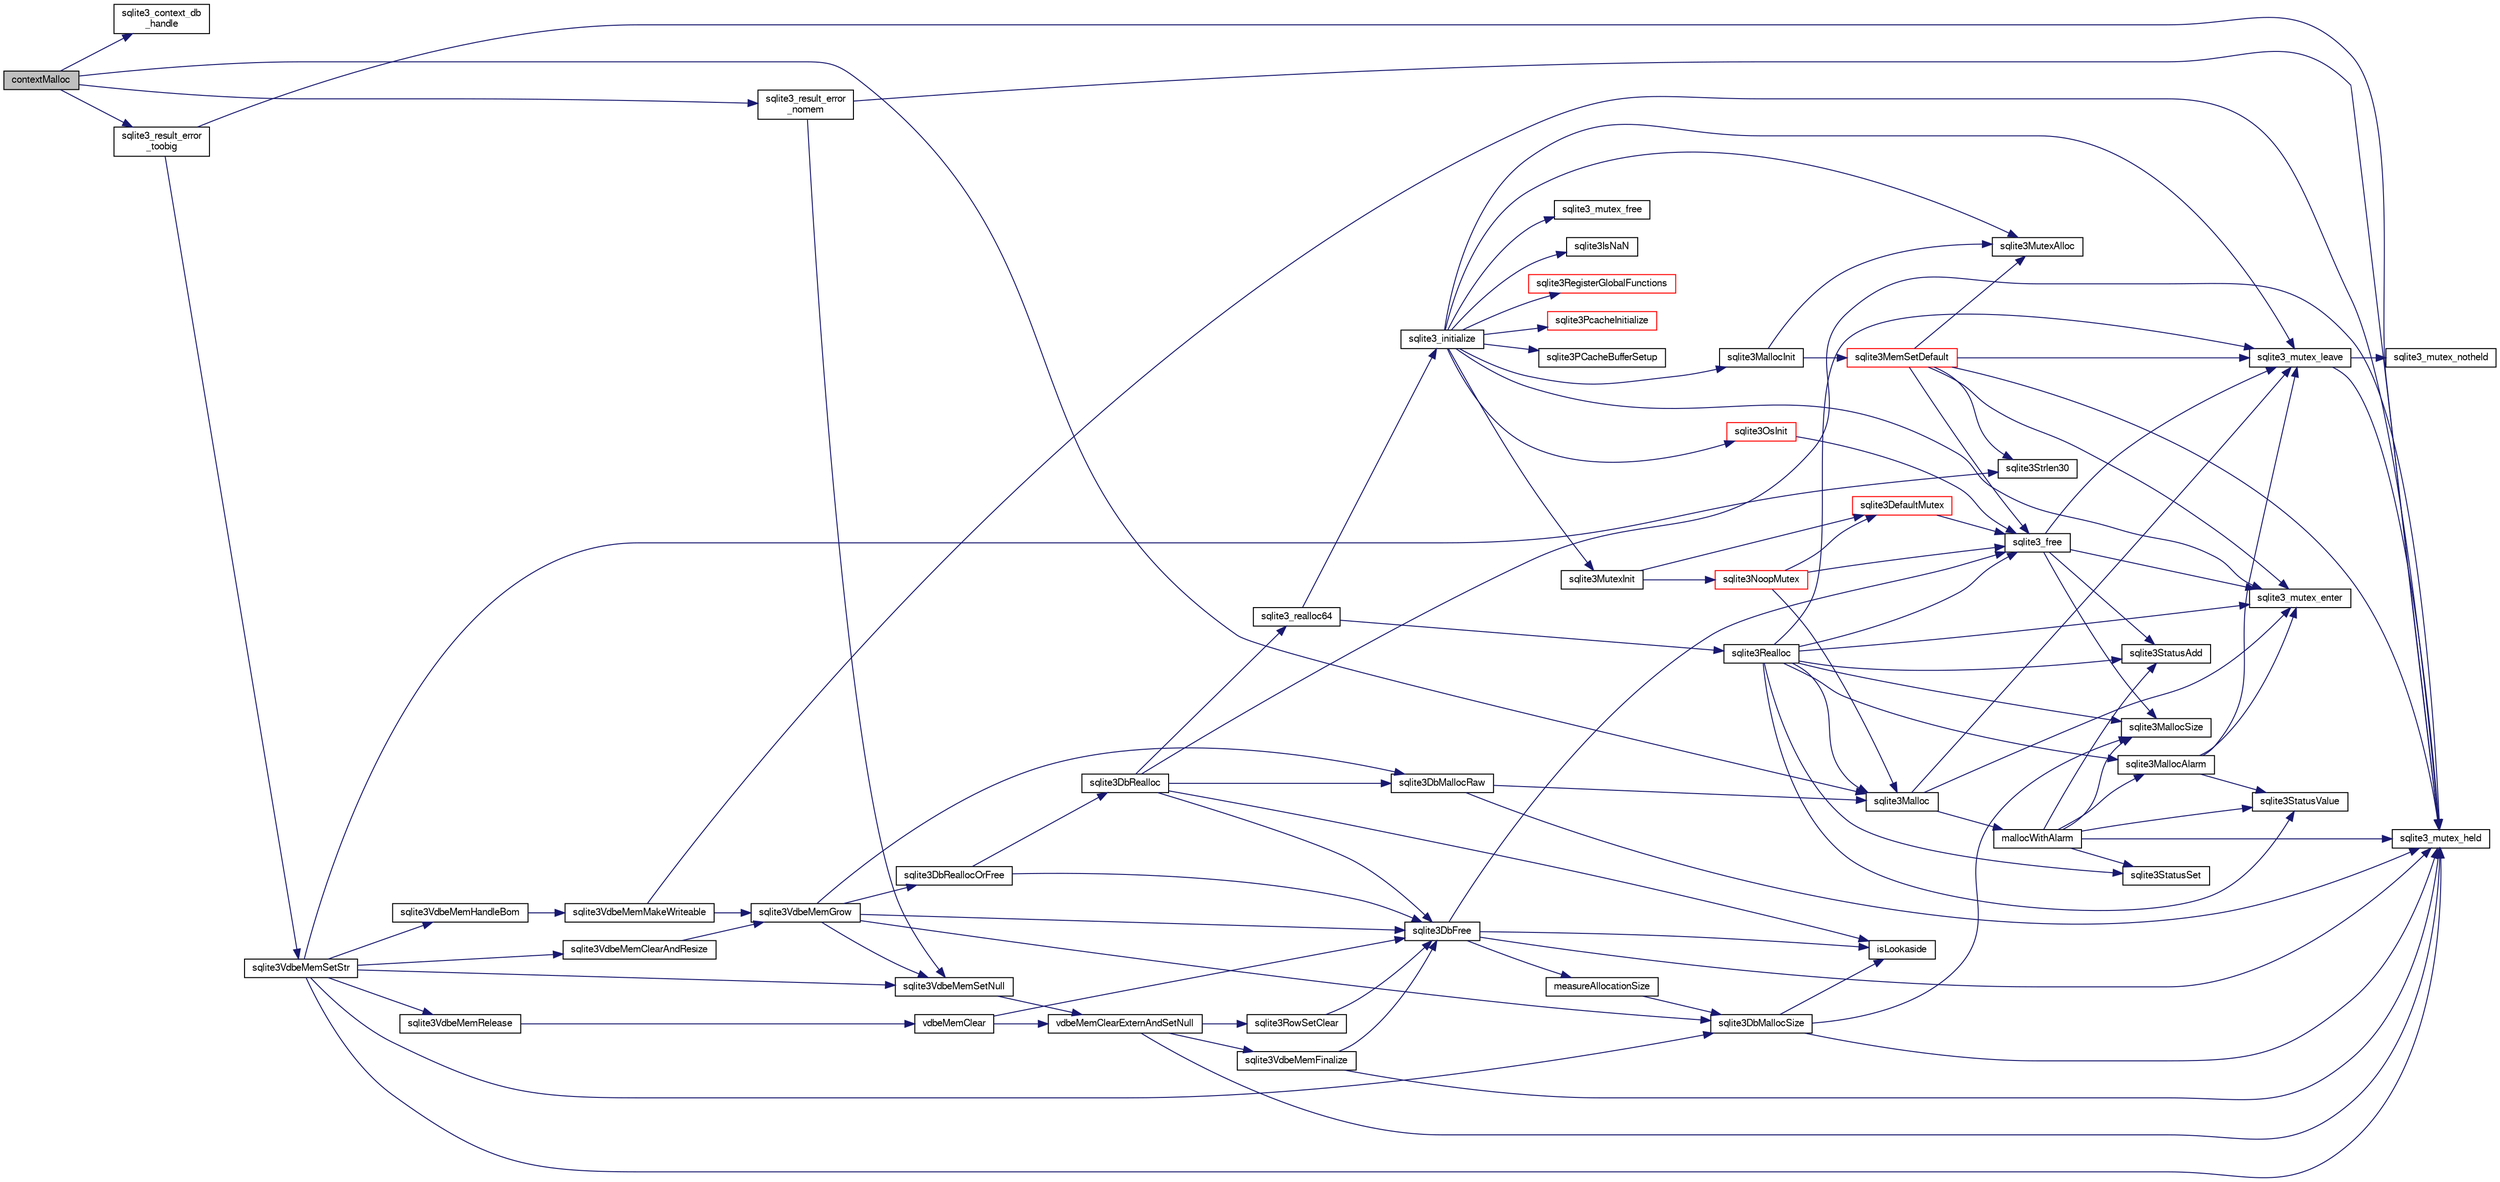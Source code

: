 digraph "contextMalloc"
{
  edge [fontname="FreeSans",fontsize="10",labelfontname="FreeSans",labelfontsize="10"];
  node [fontname="FreeSans",fontsize="10",shape=record];
  rankdir="LR";
  Node70198 [label="contextMalloc",height=0.2,width=0.4,color="black", fillcolor="grey75", style="filled", fontcolor="black"];
  Node70198 -> Node70199 [color="midnightblue",fontsize="10",style="solid",fontname="FreeSans"];
  Node70199 [label="sqlite3_context_db\l_handle",height=0.2,width=0.4,color="black", fillcolor="white", style="filled",URL="$sqlite3_8c.html#a4b82e673c3dcc88c179e2bae5629fa60"];
  Node70198 -> Node70200 [color="midnightblue",fontsize="10",style="solid",fontname="FreeSans"];
  Node70200 [label="sqlite3_result_error\l_toobig",height=0.2,width=0.4,color="black", fillcolor="white", style="filled",URL="$sqlite3_8c.html#ad4f0c5e8c9421d0c4550c1a108221abe"];
  Node70200 -> Node70201 [color="midnightblue",fontsize="10",style="solid",fontname="FreeSans"];
  Node70201 [label="sqlite3_mutex_held",height=0.2,width=0.4,color="black", fillcolor="white", style="filled",URL="$sqlite3_8c.html#acf77da68932b6bc163c5e68547ecc3e7"];
  Node70200 -> Node70202 [color="midnightblue",fontsize="10",style="solid",fontname="FreeSans"];
  Node70202 [label="sqlite3VdbeMemSetStr",height=0.2,width=0.4,color="black", fillcolor="white", style="filled",URL="$sqlite3_8c.html#a9697bec7c3b512483638ea3646191d7d"];
  Node70202 -> Node70201 [color="midnightblue",fontsize="10",style="solid",fontname="FreeSans"];
  Node70202 -> Node70203 [color="midnightblue",fontsize="10",style="solid",fontname="FreeSans"];
  Node70203 [label="sqlite3VdbeMemSetNull",height=0.2,width=0.4,color="black", fillcolor="white", style="filled",URL="$sqlite3_8c.html#ae01092c23aebaf8a3ebdf3954609b410"];
  Node70203 -> Node70204 [color="midnightblue",fontsize="10",style="solid",fontname="FreeSans"];
  Node70204 [label="vdbeMemClearExternAndSetNull",height=0.2,width=0.4,color="black", fillcolor="white", style="filled",URL="$sqlite3_8c.html#a29c41a360fb0e86b817777daf061230c"];
  Node70204 -> Node70201 [color="midnightblue",fontsize="10",style="solid",fontname="FreeSans"];
  Node70204 -> Node70205 [color="midnightblue",fontsize="10",style="solid",fontname="FreeSans"];
  Node70205 [label="sqlite3VdbeMemFinalize",height=0.2,width=0.4,color="black", fillcolor="white", style="filled",URL="$sqlite3_8c.html#a2568220f48ddef81b1c43e401042d9d2"];
  Node70205 -> Node70201 [color="midnightblue",fontsize="10",style="solid",fontname="FreeSans"];
  Node70205 -> Node70206 [color="midnightblue",fontsize="10",style="solid",fontname="FreeSans"];
  Node70206 [label="sqlite3DbFree",height=0.2,width=0.4,color="black", fillcolor="white", style="filled",URL="$sqlite3_8c.html#ac70ab821a6607b4a1b909582dc37a069"];
  Node70206 -> Node70201 [color="midnightblue",fontsize="10",style="solid",fontname="FreeSans"];
  Node70206 -> Node70207 [color="midnightblue",fontsize="10",style="solid",fontname="FreeSans"];
  Node70207 [label="measureAllocationSize",height=0.2,width=0.4,color="black", fillcolor="white", style="filled",URL="$sqlite3_8c.html#a45731e644a22fdb756e2b6337224217a"];
  Node70207 -> Node70208 [color="midnightblue",fontsize="10",style="solid",fontname="FreeSans"];
  Node70208 [label="sqlite3DbMallocSize",height=0.2,width=0.4,color="black", fillcolor="white", style="filled",URL="$sqlite3_8c.html#aa397e5a8a03495203a0767abf0a71f86"];
  Node70208 -> Node70209 [color="midnightblue",fontsize="10",style="solid",fontname="FreeSans"];
  Node70209 [label="sqlite3MallocSize",height=0.2,width=0.4,color="black", fillcolor="white", style="filled",URL="$sqlite3_8c.html#acf5d2a5f35270bafb050bd2def576955"];
  Node70208 -> Node70201 [color="midnightblue",fontsize="10",style="solid",fontname="FreeSans"];
  Node70208 -> Node70210 [color="midnightblue",fontsize="10",style="solid",fontname="FreeSans"];
  Node70210 [label="isLookaside",height=0.2,width=0.4,color="black", fillcolor="white", style="filled",URL="$sqlite3_8c.html#a770fa05ff9717b75e16f4d968a77b897"];
  Node70206 -> Node70210 [color="midnightblue",fontsize="10",style="solid",fontname="FreeSans"];
  Node70206 -> Node70211 [color="midnightblue",fontsize="10",style="solid",fontname="FreeSans"];
  Node70211 [label="sqlite3_free",height=0.2,width=0.4,color="black", fillcolor="white", style="filled",URL="$sqlite3_8c.html#a6552349e36a8a691af5487999ab09519"];
  Node70211 -> Node70212 [color="midnightblue",fontsize="10",style="solid",fontname="FreeSans"];
  Node70212 [label="sqlite3_mutex_enter",height=0.2,width=0.4,color="black", fillcolor="white", style="filled",URL="$sqlite3_8c.html#a1c12cde690bd89f104de5cbad12a6bf5"];
  Node70211 -> Node70213 [color="midnightblue",fontsize="10",style="solid",fontname="FreeSans"];
  Node70213 [label="sqlite3StatusAdd",height=0.2,width=0.4,color="black", fillcolor="white", style="filled",URL="$sqlite3_8c.html#afa029f93586aeab4cc85360905dae9cd"];
  Node70211 -> Node70209 [color="midnightblue",fontsize="10",style="solid",fontname="FreeSans"];
  Node70211 -> Node70214 [color="midnightblue",fontsize="10",style="solid",fontname="FreeSans"];
  Node70214 [label="sqlite3_mutex_leave",height=0.2,width=0.4,color="black", fillcolor="white", style="filled",URL="$sqlite3_8c.html#a5838d235601dbd3c1fa993555c6bcc93"];
  Node70214 -> Node70201 [color="midnightblue",fontsize="10",style="solid",fontname="FreeSans"];
  Node70214 -> Node70215 [color="midnightblue",fontsize="10",style="solid",fontname="FreeSans"];
  Node70215 [label="sqlite3_mutex_notheld",height=0.2,width=0.4,color="black", fillcolor="white", style="filled",URL="$sqlite3_8c.html#a83967c837c1c000d3b5adcfaa688f5dc"];
  Node70204 -> Node70216 [color="midnightblue",fontsize="10",style="solid",fontname="FreeSans"];
  Node70216 [label="sqlite3RowSetClear",height=0.2,width=0.4,color="black", fillcolor="white", style="filled",URL="$sqlite3_8c.html#ae153de0cd969511a607e26deeca80342"];
  Node70216 -> Node70206 [color="midnightblue",fontsize="10",style="solid",fontname="FreeSans"];
  Node70202 -> Node70217 [color="midnightblue",fontsize="10",style="solid",fontname="FreeSans"];
  Node70217 [label="sqlite3Strlen30",height=0.2,width=0.4,color="black", fillcolor="white", style="filled",URL="$sqlite3_8c.html#a3dcd80ba41f1a308193dee74857b62a7"];
  Node70202 -> Node70218 [color="midnightblue",fontsize="10",style="solid",fontname="FreeSans"];
  Node70218 [label="sqlite3VdbeMemClearAndResize",height=0.2,width=0.4,color="black", fillcolor="white", style="filled",URL="$sqlite3_8c.html#add082be4aa46084ecdf023cfac898231"];
  Node70218 -> Node70219 [color="midnightblue",fontsize="10",style="solid",fontname="FreeSans"];
  Node70219 [label="sqlite3VdbeMemGrow",height=0.2,width=0.4,color="black", fillcolor="white", style="filled",URL="$sqlite3_8c.html#aba753c9690ae0ba31b5100945cf29447"];
  Node70219 -> Node70208 [color="midnightblue",fontsize="10",style="solid",fontname="FreeSans"];
  Node70219 -> Node70220 [color="midnightblue",fontsize="10",style="solid",fontname="FreeSans"];
  Node70220 [label="sqlite3DbReallocOrFree",height=0.2,width=0.4,color="black", fillcolor="white", style="filled",URL="$sqlite3_8c.html#a532a9fd62eeb46b61885a0fff075231c"];
  Node70220 -> Node70221 [color="midnightblue",fontsize="10",style="solid",fontname="FreeSans"];
  Node70221 [label="sqlite3DbRealloc",height=0.2,width=0.4,color="black", fillcolor="white", style="filled",URL="$sqlite3_8c.html#ae028f4902a9d29bcaf310ff289ee87dc"];
  Node70221 -> Node70201 [color="midnightblue",fontsize="10",style="solid",fontname="FreeSans"];
  Node70221 -> Node70222 [color="midnightblue",fontsize="10",style="solid",fontname="FreeSans"];
  Node70222 [label="sqlite3DbMallocRaw",height=0.2,width=0.4,color="black", fillcolor="white", style="filled",URL="$sqlite3_8c.html#abbe8be0cf7175e11ddc3e2218fad924e"];
  Node70222 -> Node70201 [color="midnightblue",fontsize="10",style="solid",fontname="FreeSans"];
  Node70222 -> Node70223 [color="midnightblue",fontsize="10",style="solid",fontname="FreeSans"];
  Node70223 [label="sqlite3Malloc",height=0.2,width=0.4,color="black", fillcolor="white", style="filled",URL="$sqlite3_8c.html#a361a2eaa846b1885f123abe46f5d8b2b"];
  Node70223 -> Node70212 [color="midnightblue",fontsize="10",style="solid",fontname="FreeSans"];
  Node70223 -> Node70224 [color="midnightblue",fontsize="10",style="solid",fontname="FreeSans"];
  Node70224 [label="mallocWithAlarm",height=0.2,width=0.4,color="black", fillcolor="white", style="filled",URL="$sqlite3_8c.html#ab070d5cf8e48ec8a6a43cf025d48598b"];
  Node70224 -> Node70201 [color="midnightblue",fontsize="10",style="solid",fontname="FreeSans"];
  Node70224 -> Node70225 [color="midnightblue",fontsize="10",style="solid",fontname="FreeSans"];
  Node70225 [label="sqlite3StatusSet",height=0.2,width=0.4,color="black", fillcolor="white", style="filled",URL="$sqlite3_8c.html#afec7586c01fcb5ea17dc9d7725a589d9"];
  Node70224 -> Node70226 [color="midnightblue",fontsize="10",style="solid",fontname="FreeSans"];
  Node70226 [label="sqlite3StatusValue",height=0.2,width=0.4,color="black", fillcolor="white", style="filled",URL="$sqlite3_8c.html#a30b8ac296c6e200c1fa57708d52c6ef6"];
  Node70224 -> Node70227 [color="midnightblue",fontsize="10",style="solid",fontname="FreeSans"];
  Node70227 [label="sqlite3MallocAlarm",height=0.2,width=0.4,color="black", fillcolor="white", style="filled",URL="$sqlite3_8c.html#ada66988e8471d1198f3219c062377508"];
  Node70227 -> Node70226 [color="midnightblue",fontsize="10",style="solid",fontname="FreeSans"];
  Node70227 -> Node70214 [color="midnightblue",fontsize="10",style="solid",fontname="FreeSans"];
  Node70227 -> Node70212 [color="midnightblue",fontsize="10",style="solid",fontname="FreeSans"];
  Node70224 -> Node70209 [color="midnightblue",fontsize="10",style="solid",fontname="FreeSans"];
  Node70224 -> Node70213 [color="midnightblue",fontsize="10",style="solid",fontname="FreeSans"];
  Node70223 -> Node70214 [color="midnightblue",fontsize="10",style="solid",fontname="FreeSans"];
  Node70221 -> Node70210 [color="midnightblue",fontsize="10",style="solid",fontname="FreeSans"];
  Node70221 -> Node70206 [color="midnightblue",fontsize="10",style="solid",fontname="FreeSans"];
  Node70221 -> Node70228 [color="midnightblue",fontsize="10",style="solid",fontname="FreeSans"];
  Node70228 [label="sqlite3_realloc64",height=0.2,width=0.4,color="black", fillcolor="white", style="filled",URL="$sqlite3_8c.html#a3765a714077ee547e811034236dc9ecd"];
  Node70228 -> Node70229 [color="midnightblue",fontsize="10",style="solid",fontname="FreeSans"];
  Node70229 [label="sqlite3_initialize",height=0.2,width=0.4,color="black", fillcolor="white", style="filled",URL="$sqlite3_8c.html#ab0c0ee2d5d4cf8b28e9572296a8861df"];
  Node70229 -> Node70230 [color="midnightblue",fontsize="10",style="solid",fontname="FreeSans"];
  Node70230 [label="sqlite3MutexInit",height=0.2,width=0.4,color="black", fillcolor="white", style="filled",URL="$sqlite3_8c.html#a7906afcdd1cdb3d0007eb932398a1158"];
  Node70230 -> Node70231 [color="midnightblue",fontsize="10",style="solid",fontname="FreeSans"];
  Node70231 [label="sqlite3DefaultMutex",height=0.2,width=0.4,color="red", fillcolor="white", style="filled",URL="$sqlite3_8c.html#ac895a71e325f9b2f9b862f737c17aca8"];
  Node70231 -> Node70211 [color="midnightblue",fontsize="10",style="solid",fontname="FreeSans"];
  Node70230 -> Node70240 [color="midnightblue",fontsize="10",style="solid",fontname="FreeSans"];
  Node70240 [label="sqlite3NoopMutex",height=0.2,width=0.4,color="red", fillcolor="white", style="filled",URL="$sqlite3_8c.html#a09742cde9ef371d94f8201d2cdb543e4"];
  Node70240 -> Node70223 [color="midnightblue",fontsize="10",style="solid",fontname="FreeSans"];
  Node70240 -> Node70211 [color="midnightblue",fontsize="10",style="solid",fontname="FreeSans"];
  Node70240 -> Node70231 [color="midnightblue",fontsize="10",style="solid",fontname="FreeSans"];
  Node70229 -> Node70248 [color="midnightblue",fontsize="10",style="solid",fontname="FreeSans"];
  Node70248 [label="sqlite3MutexAlloc",height=0.2,width=0.4,color="black", fillcolor="white", style="filled",URL="$sqlite3_8c.html#a0e3f432ee581f6876b590e7ad7e84e19"];
  Node70229 -> Node70212 [color="midnightblue",fontsize="10",style="solid",fontname="FreeSans"];
  Node70229 -> Node70249 [color="midnightblue",fontsize="10",style="solid",fontname="FreeSans"];
  Node70249 [label="sqlite3MallocInit",height=0.2,width=0.4,color="black", fillcolor="white", style="filled",URL="$sqlite3_8c.html#a9e06f9e7cad0d83ce80ab493c9533552"];
  Node70249 -> Node70250 [color="midnightblue",fontsize="10",style="solid",fontname="FreeSans"];
  Node70250 [label="sqlite3MemSetDefault",height=0.2,width=0.4,color="red", fillcolor="white", style="filled",URL="$sqlite3_8c.html#a162fbfd727e92c5f8f72625b5ff62549"];
  Node70250 -> Node70248 [color="midnightblue",fontsize="10",style="solid",fontname="FreeSans"];
  Node70250 -> Node70212 [color="midnightblue",fontsize="10",style="solid",fontname="FreeSans"];
  Node70250 -> Node70214 [color="midnightblue",fontsize="10",style="solid",fontname="FreeSans"];
  Node70250 -> Node70217 [color="midnightblue",fontsize="10",style="solid",fontname="FreeSans"];
  Node70250 -> Node70201 [color="midnightblue",fontsize="10",style="solid",fontname="FreeSans"];
  Node70250 -> Node70211 [color="midnightblue",fontsize="10",style="solid",fontname="FreeSans"];
  Node70249 -> Node70248 [color="midnightblue",fontsize="10",style="solid",fontname="FreeSans"];
  Node70229 -> Node70214 [color="midnightblue",fontsize="10",style="solid",fontname="FreeSans"];
  Node70229 -> Node70329 [color="midnightblue",fontsize="10",style="solid",fontname="FreeSans"];
  Node70329 [label="sqlite3RegisterGlobalFunctions",height=0.2,width=0.4,color="red", fillcolor="white", style="filled",URL="$sqlite3_8c.html#a9f75bd111010f29e1b8d74344473c4ec"];
  Node70229 -> Node70472 [color="midnightblue",fontsize="10",style="solid",fontname="FreeSans"];
  Node70472 [label="sqlite3PcacheInitialize",height=0.2,width=0.4,color="red", fillcolor="white", style="filled",URL="$sqlite3_8c.html#a2902c61ddc88bea002c4d69fe4052b1f"];
  Node70229 -> Node70473 [color="midnightblue",fontsize="10",style="solid",fontname="FreeSans"];
  Node70473 [label="sqlite3OsInit",height=0.2,width=0.4,color="red", fillcolor="white", style="filled",URL="$sqlite3_8c.html#afeaa886fe1ca086a30fd278b1d069762"];
  Node70473 -> Node70211 [color="midnightblue",fontsize="10",style="solid",fontname="FreeSans"];
  Node70229 -> Node70477 [color="midnightblue",fontsize="10",style="solid",fontname="FreeSans"];
  Node70477 [label="sqlite3PCacheBufferSetup",height=0.2,width=0.4,color="black", fillcolor="white", style="filled",URL="$sqlite3_8c.html#ad18a1eebefdfbc4254f473f7b0101937"];
  Node70229 -> Node70478 [color="midnightblue",fontsize="10",style="solid",fontname="FreeSans"];
  Node70478 [label="sqlite3_mutex_free",height=0.2,width=0.4,color="black", fillcolor="white", style="filled",URL="$sqlite3_8c.html#a2db2e72e08f6873afa9c61b0ec726fec"];
  Node70229 -> Node70273 [color="midnightblue",fontsize="10",style="solid",fontname="FreeSans"];
  Node70273 [label="sqlite3IsNaN",height=0.2,width=0.4,color="black", fillcolor="white", style="filled",URL="$sqlite3_8c.html#aed4d78203877c3486765ccbc7feebb50"];
  Node70228 -> Node70262 [color="midnightblue",fontsize="10",style="solid",fontname="FreeSans"];
  Node70262 [label="sqlite3Realloc",height=0.2,width=0.4,color="black", fillcolor="white", style="filled",URL="$sqlite3_8c.html#ad53aefdfc088f622e23ffe838201fe22"];
  Node70262 -> Node70223 [color="midnightblue",fontsize="10",style="solid",fontname="FreeSans"];
  Node70262 -> Node70211 [color="midnightblue",fontsize="10",style="solid",fontname="FreeSans"];
  Node70262 -> Node70209 [color="midnightblue",fontsize="10",style="solid",fontname="FreeSans"];
  Node70262 -> Node70212 [color="midnightblue",fontsize="10",style="solid",fontname="FreeSans"];
  Node70262 -> Node70225 [color="midnightblue",fontsize="10",style="solid",fontname="FreeSans"];
  Node70262 -> Node70226 [color="midnightblue",fontsize="10",style="solid",fontname="FreeSans"];
  Node70262 -> Node70227 [color="midnightblue",fontsize="10",style="solid",fontname="FreeSans"];
  Node70262 -> Node70213 [color="midnightblue",fontsize="10",style="solid",fontname="FreeSans"];
  Node70262 -> Node70214 [color="midnightblue",fontsize="10",style="solid",fontname="FreeSans"];
  Node70220 -> Node70206 [color="midnightblue",fontsize="10",style="solid",fontname="FreeSans"];
  Node70219 -> Node70206 [color="midnightblue",fontsize="10",style="solid",fontname="FreeSans"];
  Node70219 -> Node70222 [color="midnightblue",fontsize="10",style="solid",fontname="FreeSans"];
  Node70219 -> Node70203 [color="midnightblue",fontsize="10",style="solid",fontname="FreeSans"];
  Node70202 -> Node70283 [color="midnightblue",fontsize="10",style="solid",fontname="FreeSans"];
  Node70283 [label="sqlite3VdbeMemRelease",height=0.2,width=0.4,color="black", fillcolor="white", style="filled",URL="$sqlite3_8c.html#a90606361dbeba88159fd6ff03fcc10cc"];
  Node70283 -> Node70284 [color="midnightblue",fontsize="10",style="solid",fontname="FreeSans"];
  Node70284 [label="vdbeMemClear",height=0.2,width=0.4,color="black", fillcolor="white", style="filled",URL="$sqlite3_8c.html#a489eef6e55ad0dadf67578726b935d12"];
  Node70284 -> Node70204 [color="midnightblue",fontsize="10",style="solid",fontname="FreeSans"];
  Node70284 -> Node70206 [color="midnightblue",fontsize="10",style="solid",fontname="FreeSans"];
  Node70202 -> Node70208 [color="midnightblue",fontsize="10",style="solid",fontname="FreeSans"];
  Node70202 -> Node70479 [color="midnightblue",fontsize="10",style="solid",fontname="FreeSans"];
  Node70479 [label="sqlite3VdbeMemHandleBom",height=0.2,width=0.4,color="black", fillcolor="white", style="filled",URL="$sqlite3_8c.html#a8ac47607e6893715d335a0f6f4b58e3e"];
  Node70479 -> Node70282 [color="midnightblue",fontsize="10",style="solid",fontname="FreeSans"];
  Node70282 [label="sqlite3VdbeMemMakeWriteable",height=0.2,width=0.4,color="black", fillcolor="white", style="filled",URL="$sqlite3_8c.html#afabdd8032205a36c69ad191c6bbb6a34"];
  Node70282 -> Node70201 [color="midnightblue",fontsize="10",style="solid",fontname="FreeSans"];
  Node70282 -> Node70219 [color="midnightblue",fontsize="10",style="solid",fontname="FreeSans"];
  Node70198 -> Node70223 [color="midnightblue",fontsize="10",style="solid",fontname="FreeSans"];
  Node70198 -> Node70369 [color="midnightblue",fontsize="10",style="solid",fontname="FreeSans"];
  Node70369 [label="sqlite3_result_error\l_nomem",height=0.2,width=0.4,color="black", fillcolor="white", style="filled",URL="$sqlite3_8c.html#aa3c1191fb83e4e8bdde15f13d05bd82a"];
  Node70369 -> Node70201 [color="midnightblue",fontsize="10",style="solid",fontname="FreeSans"];
  Node70369 -> Node70203 [color="midnightblue",fontsize="10",style="solid",fontname="FreeSans"];
}
